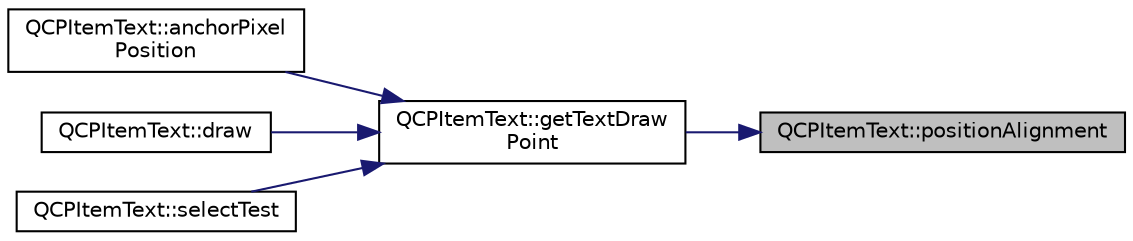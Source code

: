 digraph "QCPItemText::positionAlignment"
{
 // LATEX_PDF_SIZE
  edge [fontname="Helvetica",fontsize="10",labelfontname="Helvetica",labelfontsize="10"];
  node [fontname="Helvetica",fontsize="10",shape=record];
  rankdir="RL";
  Node1 [label="QCPItemText::positionAlignment",height=0.2,width=0.4,color="black", fillcolor="grey75", style="filled", fontcolor="black",tooltip=" "];
  Node1 -> Node2 [dir="back",color="midnightblue",fontsize="10",style="solid",fontname="Helvetica"];
  Node2 [label="QCPItemText::getTextDraw\lPoint",height=0.2,width=0.4,color="black", fillcolor="white", style="filled",URL="$classQCPItemText.html#a4c76ad7e33c50aff0a60b8f38fe6060e",tooltip=" "];
  Node2 -> Node3 [dir="back",color="midnightblue",fontsize="10",style="solid",fontname="Helvetica"];
  Node3 [label="QCPItemText::anchorPixel\lPosition",height=0.2,width=0.4,color="black", fillcolor="white", style="filled",URL="$classQCPItemText.html#afcdb1724d88d561f65da95fb54b0acb7",tooltip=" "];
  Node2 -> Node4 [dir="back",color="midnightblue",fontsize="10",style="solid",fontname="Helvetica"];
  Node4 [label="QCPItemText::draw",height=0.2,width=0.4,color="black", fillcolor="white", style="filled",URL="$classQCPItemText.html#a8f8f075da83b6547c2b32e1f64cf0554",tooltip=" "];
  Node2 -> Node5 [dir="back",color="midnightblue",fontsize="10",style="solid",fontname="Helvetica"];
  Node5 [label="QCPItemText::selectTest",height=0.2,width=0.4,color="black", fillcolor="white", style="filled",URL="$classQCPItemText.html#a9345ae04cb0e06b77c76381ca45c9717",tooltip=" "];
}
